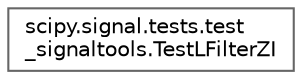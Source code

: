 digraph "Graphical Class Hierarchy"
{
 // LATEX_PDF_SIZE
  bgcolor="transparent";
  edge [fontname=Helvetica,fontsize=10,labelfontname=Helvetica,labelfontsize=10];
  node [fontname=Helvetica,fontsize=10,shape=box,height=0.2,width=0.4];
  rankdir="LR";
  Node0 [id="Node000000",label="scipy.signal.tests.test\l_signaltools.TestLFilterZI",height=0.2,width=0.4,color="grey40", fillcolor="white", style="filled",URL="$d2/d75/classscipy_1_1signal_1_1tests_1_1test__signaltools_1_1TestLFilterZI.html",tooltip=" "];
}
